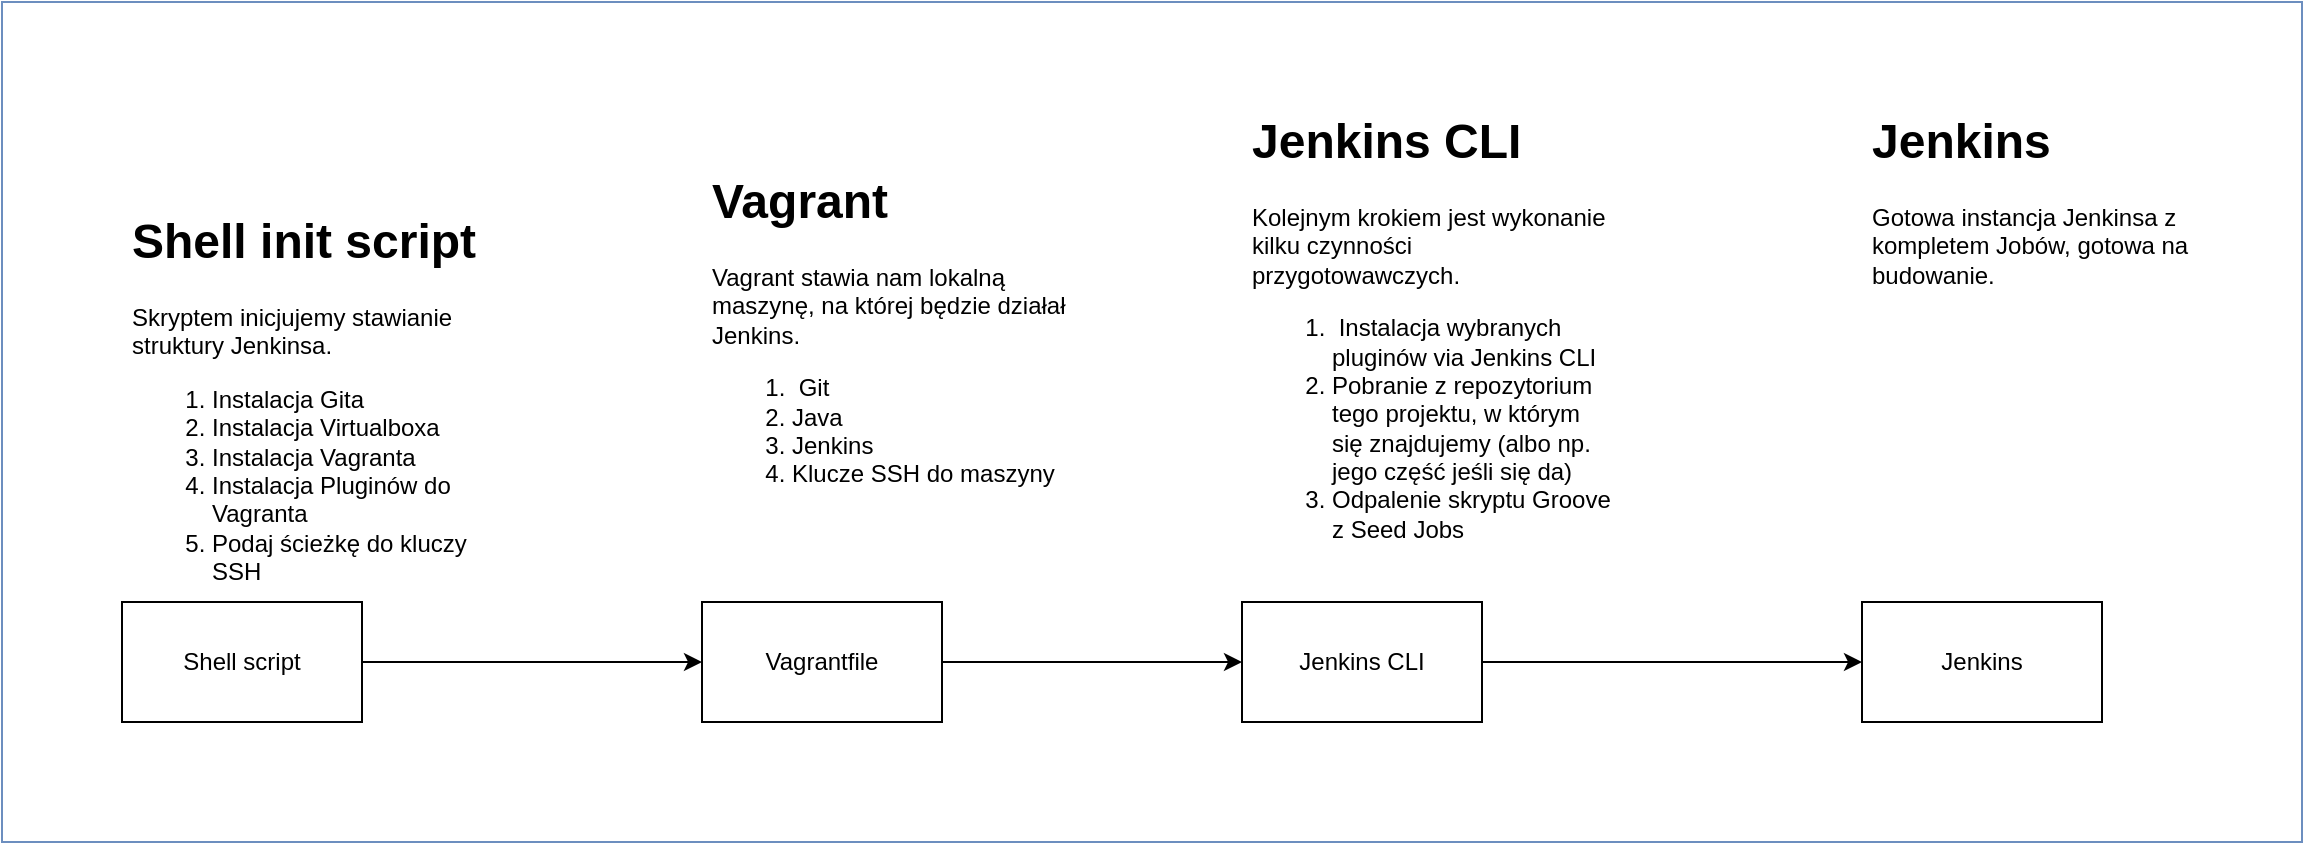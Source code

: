<mxfile version="12.1.3" type="device" pages="1"><diagram id="8oVZKRnnd_kXb7ZdbfA9" name="Page-1"><mxGraphModel dx="2249" dy="1943" grid="1" gridSize="10" guides="1" tooltips="1" connect="1" arrows="1" fold="1" page="1" pageScale="1" pageWidth="827" pageHeight="1169" math="0" shadow="0"><root><mxCell id="0"/><mxCell id="1" parent="0"/><mxCell id="dUly0xDGTLjvcqURRoRV-1" value="Vagrantfile" style="rounded=0;whiteSpace=wrap;html=1;" vertex="1" parent="1"><mxGeometry x="70" y="210" width="120" height="60" as="geometry"/></mxCell><mxCell id="dUly0xDGTLjvcqURRoRV-2" value="&lt;h1&gt;Vagrant&lt;/h1&gt;&lt;p&gt;Vagrant stawia nam lokalną maszynę, na której będzie działał Jenkins.&lt;/p&gt;&lt;p&gt;&lt;/p&gt;&lt;ol&gt;&lt;li&gt;&amp;nbsp;Git&lt;/li&gt;&lt;li&gt;Java&lt;/li&gt;&lt;li&gt;Jenkins&lt;/li&gt;&lt;li&gt;Klucze SSH do maszyny&lt;/li&gt;&lt;/ol&gt;&lt;p&gt;&lt;/p&gt;" style="text;html=1;strokeColor=none;fillColor=none;spacing=5;spacingTop=-20;whiteSpace=wrap;overflow=hidden;rounded=0;" vertex="1" parent="1"><mxGeometry x="70" y="-10" width="190" height="210" as="geometry"/></mxCell><mxCell id="dUly0xDGTLjvcqURRoRV-3" value="Shell script" style="rounded=0;whiteSpace=wrap;html=1;" vertex="1" parent="1"><mxGeometry x="-220" y="210" width="120" height="60" as="geometry"/></mxCell><mxCell id="dUly0xDGTLjvcqURRoRV-4" value="&lt;h1&gt;Shell init script&lt;/h1&gt;&lt;p&gt;Skryptem inicjujemy stawianie struktury Jenkinsa.&lt;/p&gt;&lt;p&gt;&lt;/p&gt;&lt;ol&gt;&lt;li&gt;Instalacja Gita&lt;/li&gt;&lt;li&gt;Instalacja Virtualboxa&lt;/li&gt;&lt;li&gt;Instalacja Vagranta&lt;/li&gt;&lt;li&gt;Instalacja Pluginów do Vagranta&lt;/li&gt;&lt;li&gt;Podaj ścieżkę do kluczy SSH&lt;/li&gt;&lt;/ol&gt;&lt;p&gt;&lt;/p&gt;" style="text;html=1;strokeColor=none;fillColor=none;spacing=5;spacingTop=-20;whiteSpace=wrap;overflow=hidden;rounded=0;" vertex="1" parent="1"><mxGeometry x="-220" y="10" width="190" height="190" as="geometry"/></mxCell><mxCell id="dUly0xDGTLjvcqURRoRV-5" value="Jenkins CLI" style="rounded=0;whiteSpace=wrap;html=1;" vertex="1" parent="1"><mxGeometry x="340" y="210" width="120" height="60" as="geometry"/></mxCell><mxCell id="dUly0xDGTLjvcqURRoRV-6" value="&lt;h1&gt;Jenkins CLI&lt;/h1&gt;&lt;p&gt;Kolejnym krokiem jest wykonanie kilku czynności przygotowawczych.&lt;/p&gt;&lt;p&gt;&lt;/p&gt;&lt;ol&gt;&lt;li&gt;&amp;nbsp;Instalacja wybranych pluginów via Jenkins CLI&lt;/li&gt;&lt;li&gt;Pobranie z repozytorium tego projektu, w którym się znajdujemy (albo np. jego część jeśli się da)&lt;/li&gt;&lt;li&gt;Odpalenie skryptu Groove z Seed Jobs&lt;/li&gt;&lt;/ol&gt;&lt;p&gt;&lt;/p&gt;" style="text;html=1;strokeColor=none;fillColor=none;spacing=5;spacingTop=-20;whiteSpace=wrap;overflow=hidden;rounded=0;" vertex="1" parent="1"><mxGeometry x="340" y="-40" width="190" height="240" as="geometry"/></mxCell><mxCell id="dUly0xDGTLjvcqURRoRV-7" value="Jenkins" style="rounded=0;whiteSpace=wrap;html=1;" vertex="1" parent="1"><mxGeometry x="650" y="210" width="120" height="60" as="geometry"/></mxCell><mxCell id="dUly0xDGTLjvcqURRoRV-8" value="&lt;h1&gt;Jenkins&lt;/h1&gt;&lt;p&gt;Gotowa instancja Jenkinsa z kompletem Jobów, gotowa na budowanie.&lt;/p&gt;&lt;p&gt;&lt;/p&gt;" style="text;html=1;strokeColor=none;fillColor=none;spacing=5;spacingTop=-20;whiteSpace=wrap;overflow=hidden;rounded=0;" vertex="1" parent="1"><mxGeometry x="650" y="-40" width="190" height="240" as="geometry"/></mxCell><mxCell id="dUly0xDGTLjvcqURRoRV-9" value="" style="endArrow=classic;html=1;exitX=1;exitY=0.5;exitDx=0;exitDy=0;entryX=0;entryY=0.5;entryDx=0;entryDy=0;" edge="1" parent="1" source="dUly0xDGTLjvcqURRoRV-3" target="dUly0xDGTLjvcqURRoRV-1"><mxGeometry width="50" height="50" relative="1" as="geometry"><mxPoint x="-30" y="270" as="sourcePoint"/><mxPoint x="20" y="220" as="targetPoint"/></mxGeometry></mxCell><mxCell id="dUly0xDGTLjvcqURRoRV-10" value="" style="endArrow=classic;html=1;exitX=1;exitY=0.5;exitDx=0;exitDy=0;entryX=0;entryY=0.5;entryDx=0;entryDy=0;" edge="1" parent="1" source="dUly0xDGTLjvcqURRoRV-1" target="dUly0xDGTLjvcqURRoRV-5"><mxGeometry width="50" height="50" relative="1" as="geometry"><mxPoint x="230" y="240" as="sourcePoint"/><mxPoint x="300" y="240" as="targetPoint"/></mxGeometry></mxCell><mxCell id="dUly0xDGTLjvcqURRoRV-11" value="" style="endArrow=classic;html=1;exitX=1;exitY=0.5;exitDx=0;exitDy=0;entryX=0;entryY=0.5;entryDx=0;entryDy=0;" edge="1" parent="1" source="dUly0xDGTLjvcqURRoRV-5" target="dUly0xDGTLjvcqURRoRV-7"><mxGeometry width="50" height="50" relative="1" as="geometry"><mxPoint x="490" y="320" as="sourcePoint"/><mxPoint x="640" y="320" as="targetPoint"/></mxGeometry></mxCell><mxCell id="dUly0xDGTLjvcqURRoRV-12" value="" style="rounded=0;whiteSpace=wrap;html=1;fillColor=none;strokeColor=#6c8ebf;" vertex="1" parent="1"><mxGeometry x="-280" y="-90" width="1150" height="420" as="geometry"/></mxCell></root></mxGraphModel></diagram></mxfile>